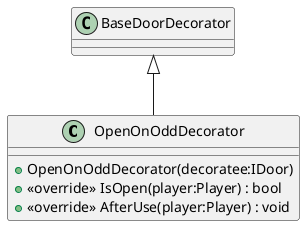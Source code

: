 @startuml
class OpenOnOddDecorator {
    + OpenOnOddDecorator(decoratee:IDoor)
    + <<override>> IsOpen(player:Player) : bool
    + <<override>> AfterUse(player:Player) : void
}
BaseDoorDecorator <|-- OpenOnOddDecorator
@enduml
